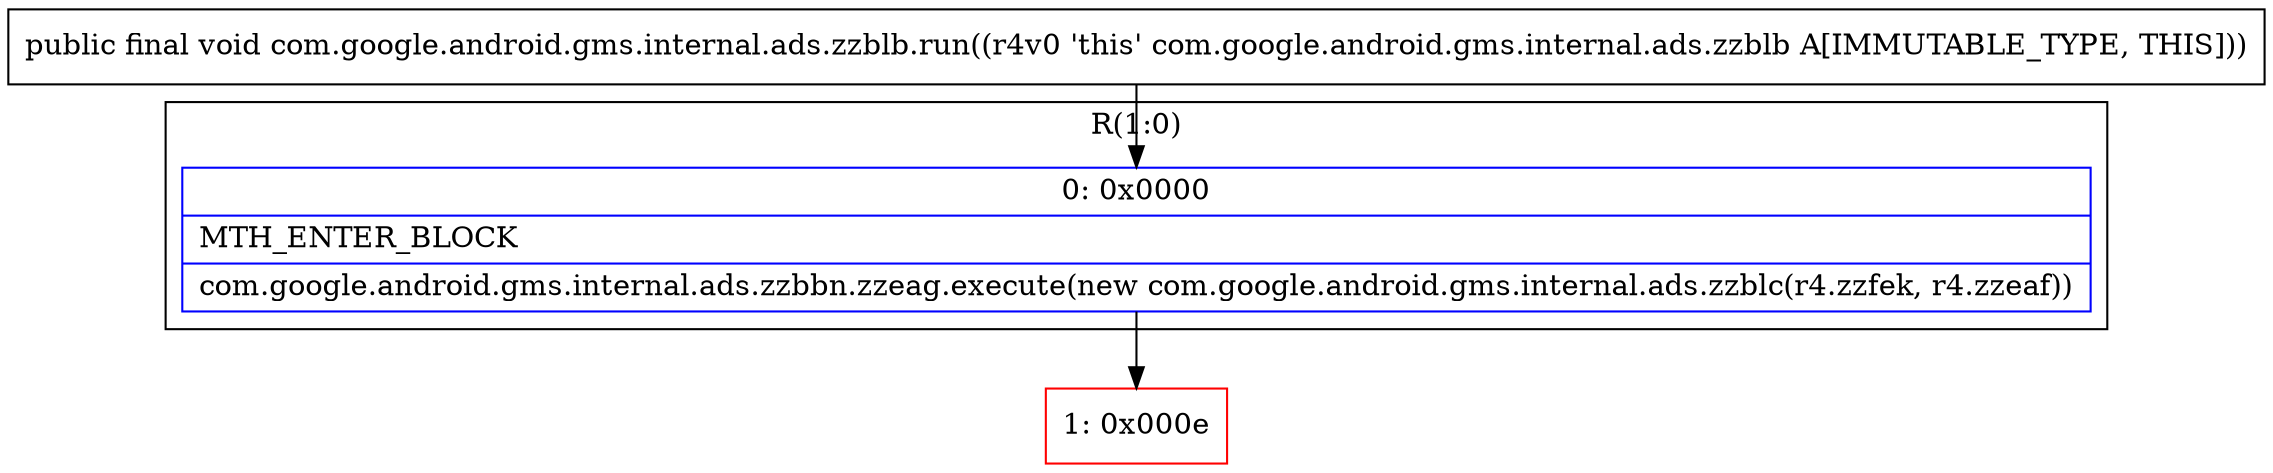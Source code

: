 digraph "CFG forcom.google.android.gms.internal.ads.zzblb.run()V" {
subgraph cluster_Region_657220949 {
label = "R(1:0)";
node [shape=record,color=blue];
Node_0 [shape=record,label="{0\:\ 0x0000|MTH_ENTER_BLOCK\l|com.google.android.gms.internal.ads.zzbbn.zzeag.execute(new com.google.android.gms.internal.ads.zzblc(r4.zzfek, r4.zzeaf))\l}"];
}
Node_1 [shape=record,color=red,label="{1\:\ 0x000e}"];
MethodNode[shape=record,label="{public final void com.google.android.gms.internal.ads.zzblb.run((r4v0 'this' com.google.android.gms.internal.ads.zzblb A[IMMUTABLE_TYPE, THIS])) }"];
MethodNode -> Node_0;
Node_0 -> Node_1;
}

